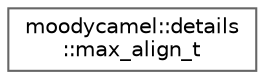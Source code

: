 digraph "类继承关系图"
{
 // INTERACTIVE_SVG=YES
 // LATEX_PDF_SIZE
  bgcolor="transparent";
  edge [fontname=Helvetica,fontsize=10,labelfontname=Helvetica,labelfontsize=10];
  node [fontname=Helvetica,fontsize=10,shape=box,height=0.2,width=0.4];
  rankdir="LR";
  Node0 [id="Node000000",label="moodycamel::details\l::max_align_t",height=0.2,width=0.4,color="grey40", fillcolor="white", style="filled",URL="$d9/d3b/unionmoodycamel_1_1details_1_1max__align__t.html",tooltip=" "];
}
